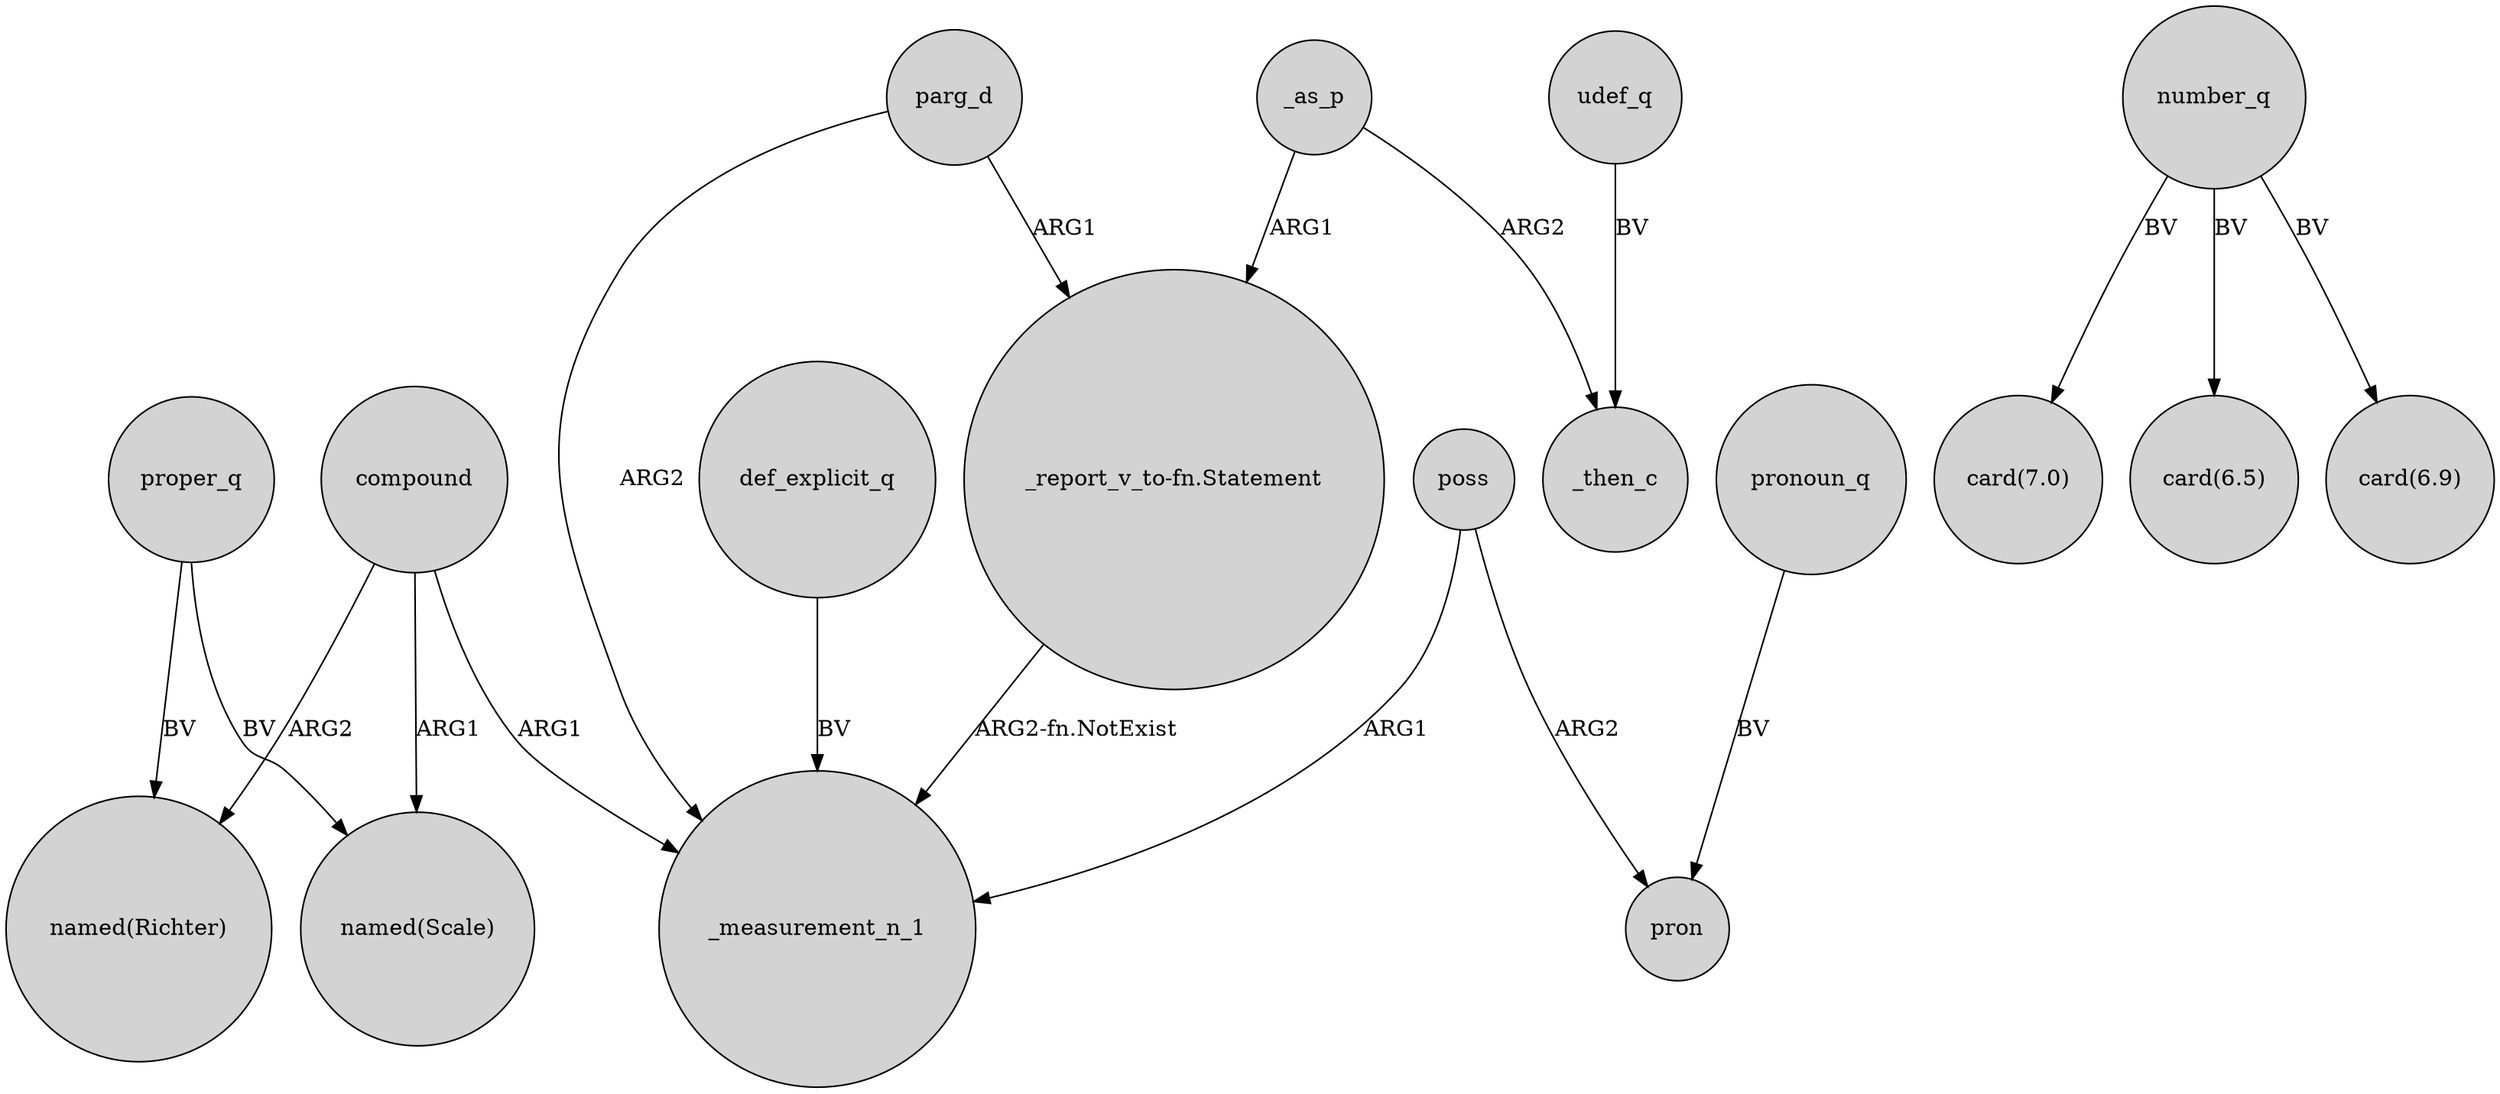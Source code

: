 digraph {
	node [shape=circle style=filled]
	compound -> "named(Scale)" [label=ARG1]
	proper_q -> "named(Richter)" [label=BV]
	compound -> "named(Richter)" [label=ARG2]
	parg_d -> _measurement_n_1 [label=ARG2]
	def_explicit_q -> _measurement_n_1 [label=BV]
	poss -> _measurement_n_1 [label=ARG1]
	poss -> pron [label=ARG2]
	_as_p -> _then_c [label=ARG2]
	number_q -> "card(7.0)" [label=BV]
	"_report_v_to-fn.Statement" -> _measurement_n_1 [label="ARG2-fn.NotExist"]
	_as_p -> "_report_v_to-fn.Statement" [label=ARG1]
	compound -> _measurement_n_1 [label=ARG1]
	parg_d -> "_report_v_to-fn.Statement" [label=ARG1]
	proper_q -> "named(Scale)" [label=BV]
	udef_q -> _then_c [label=BV]
	number_q -> "card(6.5)" [label=BV]
	number_q -> "card(6.9)" [label=BV]
	pronoun_q -> pron [label=BV]
}
